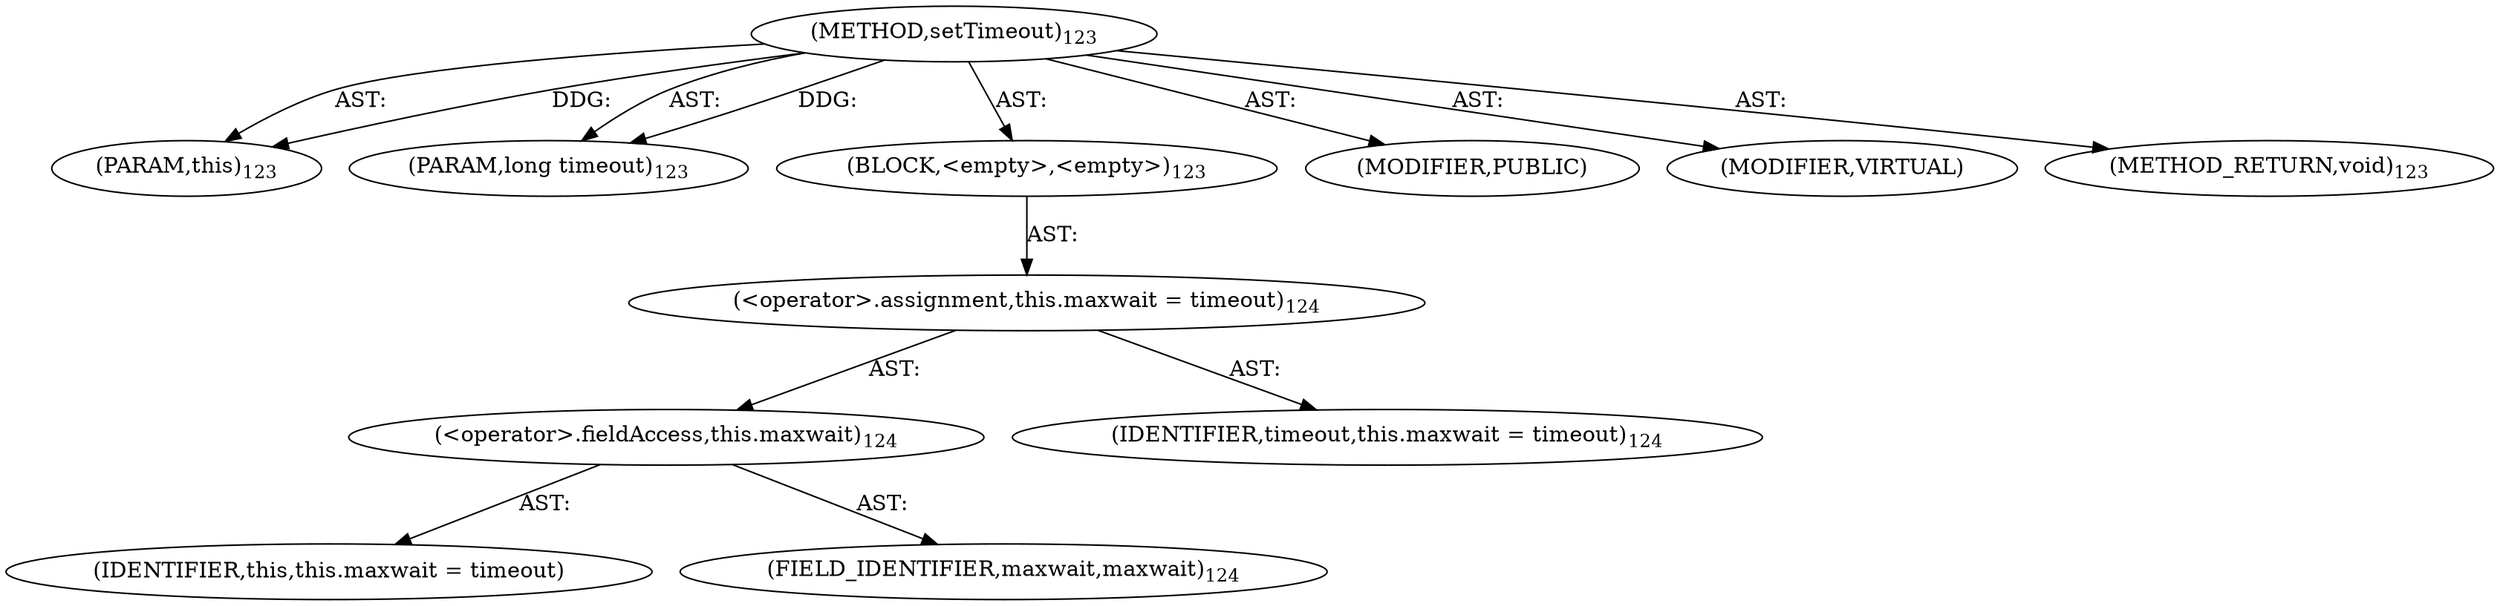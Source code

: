 digraph "setTimeout" {  
"111669149698" [label = <(METHOD,setTimeout)<SUB>123</SUB>> ]
"115964117000" [label = <(PARAM,this)<SUB>123</SUB>> ]
"115964117001" [label = <(PARAM,long timeout)<SUB>123</SUB>> ]
"25769803778" [label = <(BLOCK,&lt;empty&gt;,&lt;empty&gt;)<SUB>123</SUB>> ]
"30064771091" [label = <(&lt;operator&gt;.assignment,this.maxwait = timeout)<SUB>124</SUB>> ]
"30064771092" [label = <(&lt;operator&gt;.fieldAccess,this.maxwait)<SUB>124</SUB>> ]
"68719476771" [label = <(IDENTIFIER,this,this.maxwait = timeout)> ]
"55834574857" [label = <(FIELD_IDENTIFIER,maxwait,maxwait)<SUB>124</SUB>> ]
"68719476772" [label = <(IDENTIFIER,timeout,this.maxwait = timeout)<SUB>124</SUB>> ]
"133143986189" [label = <(MODIFIER,PUBLIC)> ]
"133143986190" [label = <(MODIFIER,VIRTUAL)> ]
"128849018882" [label = <(METHOD_RETURN,void)<SUB>123</SUB>> ]
  "111669149698" -> "115964117000"  [ label = "AST: "] 
  "111669149698" -> "115964117001"  [ label = "AST: "] 
  "111669149698" -> "25769803778"  [ label = "AST: "] 
  "111669149698" -> "133143986189"  [ label = "AST: "] 
  "111669149698" -> "133143986190"  [ label = "AST: "] 
  "111669149698" -> "128849018882"  [ label = "AST: "] 
  "25769803778" -> "30064771091"  [ label = "AST: "] 
  "30064771091" -> "30064771092"  [ label = "AST: "] 
  "30064771091" -> "68719476772"  [ label = "AST: "] 
  "30064771092" -> "68719476771"  [ label = "AST: "] 
  "30064771092" -> "55834574857"  [ label = "AST: "] 
  "111669149698" -> "115964117000"  [ label = "DDG: "] 
  "111669149698" -> "115964117001"  [ label = "DDG: "] 
}
